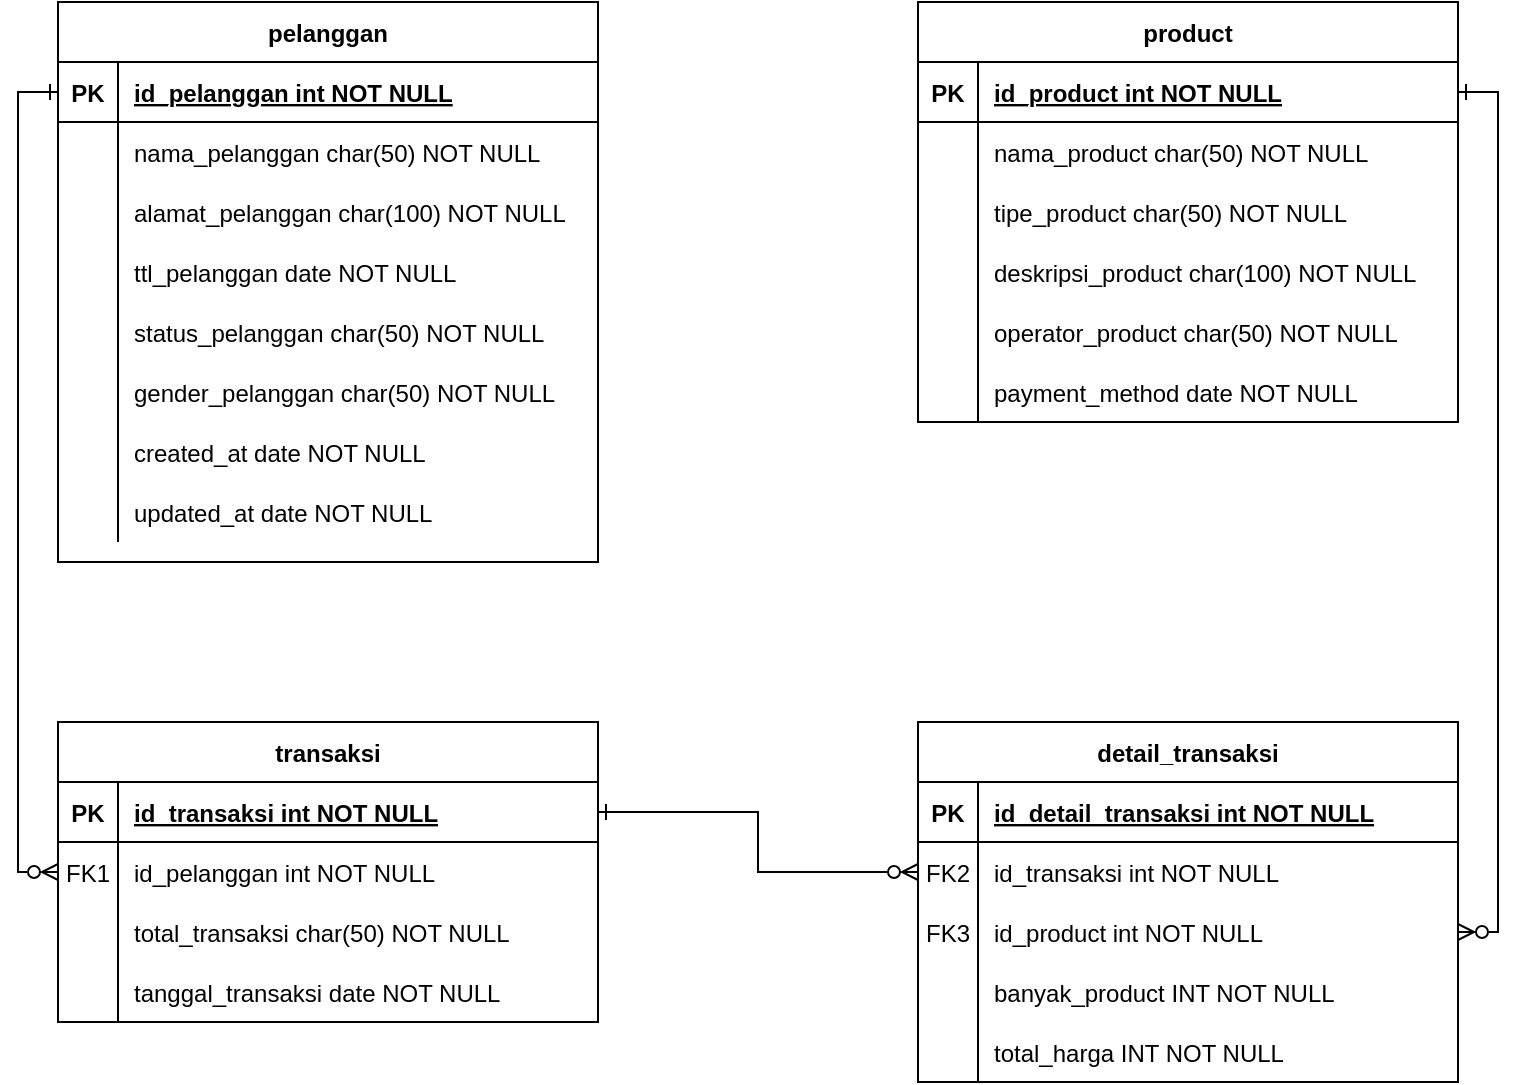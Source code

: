 <mxfile version="15.4.3" type="device"><diagram id="R2lEEEUBdFMjLlhIrx00" name="Page-1"><mxGraphModel dx="1221" dy="644" grid="1" gridSize="10" guides="1" tooltips="1" connect="1" arrows="1" fold="1" page="1" pageScale="1" pageWidth="850" pageHeight="1100" math="0" shadow="0" extFonts="Permanent Marker^https://fonts.googleapis.com/css?family=Permanent+Marker"><root><mxCell id="0"/><mxCell id="1" parent="0"/><mxCell id="ZMdDoHBwopJvVruiZQSv-1" value="pelanggan" style="shape=table;startSize=30;container=1;collapsible=1;childLayout=tableLayout;fixedRows=1;rowLines=0;fontStyle=1;align=center;resizeLast=1;" vertex="1" parent="1"><mxGeometry x="90" y="210" width="270" height="280" as="geometry"><mxRectangle x="120" y="520" width="90" height="30" as="alternateBounds"/></mxGeometry></mxCell><mxCell id="ZMdDoHBwopJvVruiZQSv-2" value="" style="shape=partialRectangle;collapsible=0;dropTarget=0;pointerEvents=0;fillColor=none;points=[[0,0.5],[1,0.5]];portConstraint=eastwest;top=0;left=0;right=0;bottom=1;" vertex="1" parent="ZMdDoHBwopJvVruiZQSv-1"><mxGeometry y="30" width="270" height="30" as="geometry"/></mxCell><mxCell id="ZMdDoHBwopJvVruiZQSv-3" value="PK" style="shape=partialRectangle;overflow=hidden;connectable=0;fillColor=none;top=0;left=0;bottom=0;right=0;fontStyle=1;" vertex="1" parent="ZMdDoHBwopJvVruiZQSv-2"><mxGeometry width="30" height="30" as="geometry"><mxRectangle width="30" height="30" as="alternateBounds"/></mxGeometry></mxCell><mxCell id="ZMdDoHBwopJvVruiZQSv-4" value="id_pelanggan int NOT NULL " style="shape=partialRectangle;overflow=hidden;connectable=0;fillColor=none;top=0;left=0;bottom=0;right=0;align=left;spacingLeft=6;fontStyle=5;" vertex="1" parent="ZMdDoHBwopJvVruiZQSv-2"><mxGeometry x="30" width="240" height="30" as="geometry"><mxRectangle width="240" height="30" as="alternateBounds"/></mxGeometry></mxCell><mxCell id="ZMdDoHBwopJvVruiZQSv-5" value="" style="shape=partialRectangle;collapsible=0;dropTarget=0;pointerEvents=0;fillColor=none;points=[[0,0.5],[1,0.5]];portConstraint=eastwest;top=0;left=0;right=0;bottom=0;" vertex="1" parent="ZMdDoHBwopJvVruiZQSv-1"><mxGeometry y="60" width="270" height="30" as="geometry"/></mxCell><mxCell id="ZMdDoHBwopJvVruiZQSv-6" value="" style="shape=partialRectangle;overflow=hidden;connectable=0;fillColor=none;top=0;left=0;bottom=0;right=0;" vertex="1" parent="ZMdDoHBwopJvVruiZQSv-5"><mxGeometry width="30" height="30" as="geometry"><mxRectangle width="30" height="30" as="alternateBounds"/></mxGeometry></mxCell><mxCell id="ZMdDoHBwopJvVruiZQSv-7" value="nama_pelanggan char(50) NOT NULL" style="shape=partialRectangle;overflow=hidden;connectable=0;fillColor=none;top=0;left=0;bottom=0;right=0;align=left;spacingLeft=6;" vertex="1" parent="ZMdDoHBwopJvVruiZQSv-5"><mxGeometry x="30" width="240" height="30" as="geometry"><mxRectangle width="240" height="30" as="alternateBounds"/></mxGeometry></mxCell><mxCell id="ZMdDoHBwopJvVruiZQSv-14" value="" style="shape=partialRectangle;collapsible=0;dropTarget=0;pointerEvents=0;fillColor=none;points=[[0,0.5],[1,0.5]];portConstraint=eastwest;top=0;left=0;right=0;bottom=0;" vertex="1" parent="ZMdDoHBwopJvVruiZQSv-1"><mxGeometry y="90" width="270" height="30" as="geometry"/></mxCell><mxCell id="ZMdDoHBwopJvVruiZQSv-15" value="" style="shape=partialRectangle;overflow=hidden;connectable=0;fillColor=none;top=0;left=0;bottom=0;right=0;" vertex="1" parent="ZMdDoHBwopJvVruiZQSv-14"><mxGeometry width="30" height="30" as="geometry"><mxRectangle width="30" height="30" as="alternateBounds"/></mxGeometry></mxCell><mxCell id="ZMdDoHBwopJvVruiZQSv-16" value="alamat_pelanggan char(100) NOT NULL" style="shape=partialRectangle;overflow=hidden;connectable=0;fillColor=none;top=0;left=0;bottom=0;right=0;align=left;spacingLeft=6;" vertex="1" parent="ZMdDoHBwopJvVruiZQSv-14"><mxGeometry x="30" width="240" height="30" as="geometry"><mxRectangle width="240" height="30" as="alternateBounds"/></mxGeometry></mxCell><mxCell id="ZMdDoHBwopJvVruiZQSv-17" value="" style="shape=partialRectangle;collapsible=0;dropTarget=0;pointerEvents=0;fillColor=none;points=[[0,0.5],[1,0.5]];portConstraint=eastwest;top=0;left=0;right=0;bottom=0;" vertex="1" parent="ZMdDoHBwopJvVruiZQSv-1"><mxGeometry y="120" width="270" height="30" as="geometry"/></mxCell><mxCell id="ZMdDoHBwopJvVruiZQSv-18" value="" style="shape=partialRectangle;overflow=hidden;connectable=0;fillColor=none;top=0;left=0;bottom=0;right=0;" vertex="1" parent="ZMdDoHBwopJvVruiZQSv-17"><mxGeometry width="30" height="30" as="geometry"><mxRectangle width="30" height="30" as="alternateBounds"/></mxGeometry></mxCell><mxCell id="ZMdDoHBwopJvVruiZQSv-19" value="ttl_pelanggan date NOT NULL" style="shape=partialRectangle;overflow=hidden;connectable=0;fillColor=none;top=0;left=0;bottom=0;right=0;align=left;spacingLeft=6;" vertex="1" parent="ZMdDoHBwopJvVruiZQSv-17"><mxGeometry x="30" width="240" height="30" as="geometry"><mxRectangle width="240" height="30" as="alternateBounds"/></mxGeometry></mxCell><mxCell id="ZMdDoHBwopJvVruiZQSv-20" value="" style="shape=partialRectangle;collapsible=0;dropTarget=0;pointerEvents=0;fillColor=none;points=[[0,0.5],[1,0.5]];portConstraint=eastwest;top=0;left=0;right=0;bottom=0;" vertex="1" parent="ZMdDoHBwopJvVruiZQSv-1"><mxGeometry y="150" width="270" height="30" as="geometry"/></mxCell><mxCell id="ZMdDoHBwopJvVruiZQSv-21" value="" style="shape=partialRectangle;overflow=hidden;connectable=0;fillColor=none;top=0;left=0;bottom=0;right=0;" vertex="1" parent="ZMdDoHBwopJvVruiZQSv-20"><mxGeometry width="30" height="30" as="geometry"><mxRectangle width="30" height="30" as="alternateBounds"/></mxGeometry></mxCell><mxCell id="ZMdDoHBwopJvVruiZQSv-22" value="status_pelanggan char(50) NOT NULL" style="shape=partialRectangle;overflow=hidden;connectable=0;fillColor=none;top=0;left=0;bottom=0;right=0;align=left;spacingLeft=6;" vertex="1" parent="ZMdDoHBwopJvVruiZQSv-20"><mxGeometry x="30" width="240" height="30" as="geometry"><mxRectangle width="240" height="30" as="alternateBounds"/></mxGeometry></mxCell><mxCell id="ZMdDoHBwopJvVruiZQSv-23" value="" style="shape=partialRectangle;collapsible=0;dropTarget=0;pointerEvents=0;fillColor=none;points=[[0,0.5],[1,0.5]];portConstraint=eastwest;top=0;left=0;right=0;bottom=0;" vertex="1" parent="ZMdDoHBwopJvVruiZQSv-1"><mxGeometry y="180" width="270" height="30" as="geometry"/></mxCell><mxCell id="ZMdDoHBwopJvVruiZQSv-24" value="" style="shape=partialRectangle;overflow=hidden;connectable=0;fillColor=none;top=0;left=0;bottom=0;right=0;" vertex="1" parent="ZMdDoHBwopJvVruiZQSv-23"><mxGeometry width="30" height="30" as="geometry"><mxRectangle width="30" height="30" as="alternateBounds"/></mxGeometry></mxCell><mxCell id="ZMdDoHBwopJvVruiZQSv-25" value="gender_pelanggan char(50) NOT NULL" style="shape=partialRectangle;overflow=hidden;connectable=0;fillColor=none;top=0;left=0;bottom=0;right=0;align=left;spacingLeft=6;" vertex="1" parent="ZMdDoHBwopJvVruiZQSv-23"><mxGeometry x="30" width="240" height="30" as="geometry"><mxRectangle width="240" height="30" as="alternateBounds"/></mxGeometry></mxCell><mxCell id="ZMdDoHBwopJvVruiZQSv-26" value="" style="shape=partialRectangle;collapsible=0;dropTarget=0;pointerEvents=0;fillColor=none;points=[[0,0.5],[1,0.5]];portConstraint=eastwest;top=0;left=0;right=0;bottom=0;" vertex="1" parent="ZMdDoHBwopJvVruiZQSv-1"><mxGeometry y="210" width="270" height="30" as="geometry"/></mxCell><mxCell id="ZMdDoHBwopJvVruiZQSv-27" value="" style="shape=partialRectangle;overflow=hidden;connectable=0;fillColor=none;top=0;left=0;bottom=0;right=0;" vertex="1" parent="ZMdDoHBwopJvVruiZQSv-26"><mxGeometry width="30" height="30" as="geometry"><mxRectangle width="30" height="30" as="alternateBounds"/></mxGeometry></mxCell><mxCell id="ZMdDoHBwopJvVruiZQSv-28" value="created_at date NOT NULL" style="shape=partialRectangle;overflow=hidden;connectable=0;fillColor=none;top=0;left=0;bottom=0;right=0;align=left;spacingLeft=6;" vertex="1" parent="ZMdDoHBwopJvVruiZQSv-26"><mxGeometry x="30" width="240" height="30" as="geometry"><mxRectangle width="240" height="30" as="alternateBounds"/></mxGeometry></mxCell><mxCell id="ZMdDoHBwopJvVruiZQSv-29" value="" style="shape=partialRectangle;collapsible=0;dropTarget=0;pointerEvents=0;fillColor=none;points=[[0,0.5],[1,0.5]];portConstraint=eastwest;top=0;left=0;right=0;bottom=0;" vertex="1" parent="ZMdDoHBwopJvVruiZQSv-1"><mxGeometry y="240" width="270" height="30" as="geometry"/></mxCell><mxCell id="ZMdDoHBwopJvVruiZQSv-30" value="" style="shape=partialRectangle;overflow=hidden;connectable=0;fillColor=none;top=0;left=0;bottom=0;right=0;" vertex="1" parent="ZMdDoHBwopJvVruiZQSv-29"><mxGeometry width="30" height="30" as="geometry"><mxRectangle width="30" height="30" as="alternateBounds"/></mxGeometry></mxCell><mxCell id="ZMdDoHBwopJvVruiZQSv-31" value="updated_at date NOT NULL" style="shape=partialRectangle;overflow=hidden;connectable=0;fillColor=none;top=0;left=0;bottom=0;right=0;align=left;spacingLeft=6;" vertex="1" parent="ZMdDoHBwopJvVruiZQSv-29"><mxGeometry x="30" width="240" height="30" as="geometry"><mxRectangle width="240" height="30" as="alternateBounds"/></mxGeometry></mxCell><mxCell id="ZMdDoHBwopJvVruiZQSv-57" value="product" style="shape=table;startSize=30;container=1;collapsible=1;childLayout=tableLayout;fixedRows=1;rowLines=0;fontStyle=1;align=center;resizeLast=1;" vertex="1" parent="1"><mxGeometry x="520" y="210" width="270" height="210" as="geometry"><mxRectangle x="120" y="520" width="90" height="30" as="alternateBounds"/></mxGeometry></mxCell><mxCell id="ZMdDoHBwopJvVruiZQSv-58" value="" style="shape=partialRectangle;collapsible=0;dropTarget=0;pointerEvents=0;fillColor=none;points=[[0,0.5],[1,0.5]];portConstraint=eastwest;top=0;left=0;right=0;bottom=1;" vertex="1" parent="ZMdDoHBwopJvVruiZQSv-57"><mxGeometry y="30" width="270" height="30" as="geometry"/></mxCell><mxCell id="ZMdDoHBwopJvVruiZQSv-59" value="PK" style="shape=partialRectangle;overflow=hidden;connectable=0;fillColor=none;top=0;left=0;bottom=0;right=0;fontStyle=1;" vertex="1" parent="ZMdDoHBwopJvVruiZQSv-58"><mxGeometry width="30" height="30" as="geometry"><mxRectangle width="30" height="30" as="alternateBounds"/></mxGeometry></mxCell><mxCell id="ZMdDoHBwopJvVruiZQSv-60" value="id_product int NOT NULL " style="shape=partialRectangle;overflow=hidden;connectable=0;fillColor=none;top=0;left=0;bottom=0;right=0;align=left;spacingLeft=6;fontStyle=5;" vertex="1" parent="ZMdDoHBwopJvVruiZQSv-58"><mxGeometry x="30" width="240" height="30" as="geometry"><mxRectangle width="240" height="30" as="alternateBounds"/></mxGeometry></mxCell><mxCell id="ZMdDoHBwopJvVruiZQSv-61" value="" style="shape=partialRectangle;collapsible=0;dropTarget=0;pointerEvents=0;fillColor=none;points=[[0,0.5],[1,0.5]];portConstraint=eastwest;top=0;left=0;right=0;bottom=0;" vertex="1" parent="ZMdDoHBwopJvVruiZQSv-57"><mxGeometry y="60" width="270" height="30" as="geometry"/></mxCell><mxCell id="ZMdDoHBwopJvVruiZQSv-62" value="" style="shape=partialRectangle;overflow=hidden;connectable=0;fillColor=none;top=0;left=0;bottom=0;right=0;" vertex="1" parent="ZMdDoHBwopJvVruiZQSv-61"><mxGeometry width="30" height="30" as="geometry"><mxRectangle width="30" height="30" as="alternateBounds"/></mxGeometry></mxCell><mxCell id="ZMdDoHBwopJvVruiZQSv-63" value="nama_product char(50) NOT NULL" style="shape=partialRectangle;overflow=hidden;connectable=0;fillColor=none;top=0;left=0;bottom=0;right=0;align=left;spacingLeft=6;" vertex="1" parent="ZMdDoHBwopJvVruiZQSv-61"><mxGeometry x="30" width="240" height="30" as="geometry"><mxRectangle width="240" height="30" as="alternateBounds"/></mxGeometry></mxCell><mxCell id="ZMdDoHBwopJvVruiZQSv-64" value="" style="shape=partialRectangle;collapsible=0;dropTarget=0;pointerEvents=0;fillColor=none;points=[[0,0.5],[1,0.5]];portConstraint=eastwest;top=0;left=0;right=0;bottom=0;" vertex="1" parent="ZMdDoHBwopJvVruiZQSv-57"><mxGeometry y="90" width="270" height="30" as="geometry"/></mxCell><mxCell id="ZMdDoHBwopJvVruiZQSv-65" value="" style="shape=partialRectangle;overflow=hidden;connectable=0;fillColor=none;top=0;left=0;bottom=0;right=0;" vertex="1" parent="ZMdDoHBwopJvVruiZQSv-64"><mxGeometry width="30" height="30" as="geometry"><mxRectangle width="30" height="30" as="alternateBounds"/></mxGeometry></mxCell><mxCell id="ZMdDoHBwopJvVruiZQSv-66" value="tipe_product char(50) NOT NULL" style="shape=partialRectangle;overflow=hidden;connectable=0;fillColor=none;top=0;left=0;bottom=0;right=0;align=left;spacingLeft=6;" vertex="1" parent="ZMdDoHBwopJvVruiZQSv-64"><mxGeometry x="30" width="240" height="30" as="geometry"><mxRectangle width="240" height="30" as="alternateBounds"/></mxGeometry></mxCell><mxCell id="ZMdDoHBwopJvVruiZQSv-70" value="" style="shape=partialRectangle;collapsible=0;dropTarget=0;pointerEvents=0;fillColor=none;points=[[0,0.5],[1,0.5]];portConstraint=eastwest;top=0;left=0;right=0;bottom=0;" vertex="1" parent="ZMdDoHBwopJvVruiZQSv-57"><mxGeometry y="120" width="270" height="30" as="geometry"/></mxCell><mxCell id="ZMdDoHBwopJvVruiZQSv-71" value="" style="shape=partialRectangle;overflow=hidden;connectable=0;fillColor=none;top=0;left=0;bottom=0;right=0;" vertex="1" parent="ZMdDoHBwopJvVruiZQSv-70"><mxGeometry width="30" height="30" as="geometry"><mxRectangle width="30" height="30" as="alternateBounds"/></mxGeometry></mxCell><mxCell id="ZMdDoHBwopJvVruiZQSv-72" value="deskripsi_product char(100) NOT NULL" style="shape=partialRectangle;overflow=hidden;connectable=0;fillColor=none;top=0;left=0;bottom=0;right=0;align=left;spacingLeft=6;" vertex="1" parent="ZMdDoHBwopJvVruiZQSv-70"><mxGeometry x="30" width="240" height="30" as="geometry"><mxRectangle width="240" height="30" as="alternateBounds"/></mxGeometry></mxCell><mxCell id="ZMdDoHBwopJvVruiZQSv-73" value="" style="shape=partialRectangle;collapsible=0;dropTarget=0;pointerEvents=0;fillColor=none;points=[[0,0.5],[1,0.5]];portConstraint=eastwest;top=0;left=0;right=0;bottom=0;" vertex="1" parent="ZMdDoHBwopJvVruiZQSv-57"><mxGeometry y="150" width="270" height="30" as="geometry"/></mxCell><mxCell id="ZMdDoHBwopJvVruiZQSv-74" value="" style="shape=partialRectangle;overflow=hidden;connectable=0;fillColor=none;top=0;left=0;bottom=0;right=0;" vertex="1" parent="ZMdDoHBwopJvVruiZQSv-73"><mxGeometry width="30" height="30" as="geometry"><mxRectangle width="30" height="30" as="alternateBounds"/></mxGeometry></mxCell><mxCell id="ZMdDoHBwopJvVruiZQSv-75" value="operator_product char(50) NOT NULL" style="shape=partialRectangle;overflow=hidden;connectable=0;fillColor=none;top=0;left=0;bottom=0;right=0;align=left;spacingLeft=6;" vertex="1" parent="ZMdDoHBwopJvVruiZQSv-73"><mxGeometry x="30" width="240" height="30" as="geometry"><mxRectangle width="240" height="30" as="alternateBounds"/></mxGeometry></mxCell><mxCell id="ZMdDoHBwopJvVruiZQSv-76" value="" style="shape=partialRectangle;collapsible=0;dropTarget=0;pointerEvents=0;fillColor=none;points=[[0,0.5],[1,0.5]];portConstraint=eastwest;top=0;left=0;right=0;bottom=0;" vertex="1" parent="ZMdDoHBwopJvVruiZQSv-57"><mxGeometry y="180" width="270" height="30" as="geometry"/></mxCell><mxCell id="ZMdDoHBwopJvVruiZQSv-77" value="" style="shape=partialRectangle;overflow=hidden;connectable=0;fillColor=none;top=0;left=0;bottom=0;right=0;" vertex="1" parent="ZMdDoHBwopJvVruiZQSv-76"><mxGeometry width="30" height="30" as="geometry"><mxRectangle width="30" height="30" as="alternateBounds"/></mxGeometry></mxCell><mxCell id="ZMdDoHBwopJvVruiZQSv-78" value="payment_method date NOT NULL" style="shape=partialRectangle;overflow=hidden;connectable=0;fillColor=none;top=0;left=0;bottom=0;right=0;align=left;spacingLeft=6;" vertex="1" parent="ZMdDoHBwopJvVruiZQSv-76"><mxGeometry x="30" width="240" height="30" as="geometry"><mxRectangle width="240" height="30" as="alternateBounds"/></mxGeometry></mxCell><mxCell id="ZMdDoHBwopJvVruiZQSv-82" value="transaksi" style="shape=table;startSize=30;container=1;collapsible=1;childLayout=tableLayout;fixedRows=1;rowLines=0;fontStyle=1;align=center;resizeLast=1;" vertex="1" parent="1"><mxGeometry x="90" y="570" width="270" height="150" as="geometry"><mxRectangle x="120" y="520" width="90" height="30" as="alternateBounds"/></mxGeometry></mxCell><mxCell id="ZMdDoHBwopJvVruiZQSv-83" value="" style="shape=partialRectangle;collapsible=0;dropTarget=0;pointerEvents=0;fillColor=none;points=[[0,0.5],[1,0.5]];portConstraint=eastwest;top=0;left=0;right=0;bottom=1;" vertex="1" parent="ZMdDoHBwopJvVruiZQSv-82"><mxGeometry y="30" width="270" height="30" as="geometry"/></mxCell><mxCell id="ZMdDoHBwopJvVruiZQSv-84" value="PK" style="shape=partialRectangle;overflow=hidden;connectable=0;fillColor=none;top=0;left=0;bottom=0;right=0;fontStyle=1;" vertex="1" parent="ZMdDoHBwopJvVruiZQSv-83"><mxGeometry width="30" height="30" as="geometry"><mxRectangle width="30" height="30" as="alternateBounds"/></mxGeometry></mxCell><mxCell id="ZMdDoHBwopJvVruiZQSv-85" value="id_transaksi int NOT NULL " style="shape=partialRectangle;overflow=hidden;connectable=0;fillColor=none;top=0;left=0;bottom=0;right=0;align=left;spacingLeft=6;fontStyle=5;" vertex="1" parent="ZMdDoHBwopJvVruiZQSv-83"><mxGeometry x="30" width="240" height="30" as="geometry"><mxRectangle width="240" height="30" as="alternateBounds"/></mxGeometry></mxCell><mxCell id="ZMdDoHBwopJvVruiZQSv-86" value="" style="shape=partialRectangle;collapsible=0;dropTarget=0;pointerEvents=0;fillColor=none;points=[[0,0.5],[1,0.5]];portConstraint=eastwest;top=0;left=0;right=0;bottom=0;" vertex="1" parent="ZMdDoHBwopJvVruiZQSv-82"><mxGeometry y="60" width="270" height="30" as="geometry"/></mxCell><mxCell id="ZMdDoHBwopJvVruiZQSv-87" value="FK1" style="shape=partialRectangle;overflow=hidden;connectable=0;fillColor=none;top=0;left=0;bottom=0;right=0;" vertex="1" parent="ZMdDoHBwopJvVruiZQSv-86"><mxGeometry width="30" height="30" as="geometry"><mxRectangle width="30" height="30" as="alternateBounds"/></mxGeometry></mxCell><mxCell id="ZMdDoHBwopJvVruiZQSv-88" value="id_pelanggan int NOT NULL" style="shape=partialRectangle;overflow=hidden;connectable=0;fillColor=none;top=0;left=0;bottom=0;right=0;align=left;spacingLeft=6;" vertex="1" parent="ZMdDoHBwopJvVruiZQSv-86"><mxGeometry x="30" width="240" height="30" as="geometry"><mxRectangle width="240" height="30" as="alternateBounds"/></mxGeometry></mxCell><mxCell id="ZMdDoHBwopJvVruiZQSv-89" value="" style="shape=partialRectangle;collapsible=0;dropTarget=0;pointerEvents=0;fillColor=none;points=[[0,0.5],[1,0.5]];portConstraint=eastwest;top=0;left=0;right=0;bottom=0;" vertex="1" parent="ZMdDoHBwopJvVruiZQSv-82"><mxGeometry y="90" width="270" height="30" as="geometry"/></mxCell><mxCell id="ZMdDoHBwopJvVruiZQSv-90" value="" style="shape=partialRectangle;overflow=hidden;connectable=0;fillColor=none;top=0;left=0;bottom=0;right=0;" vertex="1" parent="ZMdDoHBwopJvVruiZQSv-89"><mxGeometry width="30" height="30" as="geometry"><mxRectangle width="30" height="30" as="alternateBounds"/></mxGeometry></mxCell><mxCell id="ZMdDoHBwopJvVruiZQSv-91" value="total_transaksi char(50) NOT NULL" style="shape=partialRectangle;overflow=hidden;connectable=0;fillColor=none;top=0;left=0;bottom=0;right=0;align=left;spacingLeft=6;" vertex="1" parent="ZMdDoHBwopJvVruiZQSv-89"><mxGeometry x="30" width="240" height="30" as="geometry"><mxRectangle width="240" height="30" as="alternateBounds"/></mxGeometry></mxCell><mxCell id="ZMdDoHBwopJvVruiZQSv-92" value="" style="shape=partialRectangle;collapsible=0;dropTarget=0;pointerEvents=0;fillColor=none;points=[[0,0.5],[1,0.5]];portConstraint=eastwest;top=0;left=0;right=0;bottom=0;" vertex="1" parent="ZMdDoHBwopJvVruiZQSv-82"><mxGeometry y="120" width="270" height="30" as="geometry"/></mxCell><mxCell id="ZMdDoHBwopJvVruiZQSv-93" value="" style="shape=partialRectangle;overflow=hidden;connectable=0;fillColor=none;top=0;left=0;bottom=0;right=0;" vertex="1" parent="ZMdDoHBwopJvVruiZQSv-92"><mxGeometry width="30" height="30" as="geometry"><mxRectangle width="30" height="30" as="alternateBounds"/></mxGeometry></mxCell><mxCell id="ZMdDoHBwopJvVruiZQSv-94" value="tanggal_transaksi date NOT NULL" style="shape=partialRectangle;overflow=hidden;connectable=0;fillColor=none;top=0;left=0;bottom=0;right=0;align=left;spacingLeft=6;" vertex="1" parent="ZMdDoHBwopJvVruiZQSv-92"><mxGeometry x="30" width="240" height="30" as="geometry"><mxRectangle width="240" height="30" as="alternateBounds"/></mxGeometry></mxCell><mxCell id="ZMdDoHBwopJvVruiZQSv-104" style="edgeStyle=orthogonalEdgeStyle;rounded=0;orthogonalLoop=1;jettySize=auto;html=1;exitX=0;exitY=0.5;exitDx=0;exitDy=0;entryX=0;entryY=0.5;entryDx=0;entryDy=0;startArrow=ERone;startFill=0;endArrow=ERzeroToMany;endFill=0;" edge="1" parent="1" source="ZMdDoHBwopJvVruiZQSv-2" target="ZMdDoHBwopJvVruiZQSv-86"><mxGeometry relative="1" as="geometry"/></mxCell><mxCell id="ZMdDoHBwopJvVruiZQSv-105" value="detail_transaksi" style="shape=table;startSize=30;container=1;collapsible=1;childLayout=tableLayout;fixedRows=1;rowLines=0;fontStyle=1;align=center;resizeLast=1;" vertex="1" parent="1"><mxGeometry x="520" y="570" width="270" height="180" as="geometry"><mxRectangle x="120" y="520" width="90" height="30" as="alternateBounds"/></mxGeometry></mxCell><mxCell id="ZMdDoHBwopJvVruiZQSv-106" value="" style="shape=partialRectangle;collapsible=0;dropTarget=0;pointerEvents=0;fillColor=none;points=[[0,0.5],[1,0.5]];portConstraint=eastwest;top=0;left=0;right=0;bottom=1;" vertex="1" parent="ZMdDoHBwopJvVruiZQSv-105"><mxGeometry y="30" width="270" height="30" as="geometry"/></mxCell><mxCell id="ZMdDoHBwopJvVruiZQSv-107" value="PK" style="shape=partialRectangle;overflow=hidden;connectable=0;fillColor=none;top=0;left=0;bottom=0;right=0;fontStyle=1;" vertex="1" parent="ZMdDoHBwopJvVruiZQSv-106"><mxGeometry width="30" height="30" as="geometry"><mxRectangle width="30" height="30" as="alternateBounds"/></mxGeometry></mxCell><mxCell id="ZMdDoHBwopJvVruiZQSv-108" value="id_detail_transaksi int NOT NULL " style="shape=partialRectangle;overflow=hidden;connectable=0;fillColor=none;top=0;left=0;bottom=0;right=0;align=left;spacingLeft=6;fontStyle=5;" vertex="1" parent="ZMdDoHBwopJvVruiZQSv-106"><mxGeometry x="30" width="240" height="30" as="geometry"><mxRectangle width="240" height="30" as="alternateBounds"/></mxGeometry></mxCell><mxCell id="ZMdDoHBwopJvVruiZQSv-109" value="" style="shape=partialRectangle;collapsible=0;dropTarget=0;pointerEvents=0;fillColor=none;points=[[0,0.5],[1,0.5]];portConstraint=eastwest;top=0;left=0;right=0;bottom=0;" vertex="1" parent="ZMdDoHBwopJvVruiZQSv-105"><mxGeometry y="60" width="270" height="30" as="geometry"/></mxCell><mxCell id="ZMdDoHBwopJvVruiZQSv-110" value="FK2" style="shape=partialRectangle;overflow=hidden;connectable=0;fillColor=none;top=0;left=0;bottom=0;right=0;" vertex="1" parent="ZMdDoHBwopJvVruiZQSv-109"><mxGeometry width="30" height="30" as="geometry"><mxRectangle width="30" height="30" as="alternateBounds"/></mxGeometry></mxCell><mxCell id="ZMdDoHBwopJvVruiZQSv-111" value="id_transaksi int NOT NULL" style="shape=partialRectangle;overflow=hidden;connectable=0;fillColor=none;top=0;left=0;bottom=0;right=0;align=left;spacingLeft=6;" vertex="1" parent="ZMdDoHBwopJvVruiZQSv-109"><mxGeometry x="30" width="240" height="30" as="geometry"><mxRectangle width="240" height="30" as="alternateBounds"/></mxGeometry></mxCell><mxCell id="ZMdDoHBwopJvVruiZQSv-118" value="" style="shape=partialRectangle;collapsible=0;dropTarget=0;pointerEvents=0;fillColor=none;points=[[0,0.5],[1,0.5]];portConstraint=eastwest;top=0;left=0;right=0;bottom=0;" vertex="1" parent="ZMdDoHBwopJvVruiZQSv-105"><mxGeometry y="90" width="270" height="30" as="geometry"/></mxCell><mxCell id="ZMdDoHBwopJvVruiZQSv-119" value="FK3" style="shape=partialRectangle;overflow=hidden;connectable=0;fillColor=none;top=0;left=0;bottom=0;right=0;" vertex="1" parent="ZMdDoHBwopJvVruiZQSv-118"><mxGeometry width="30" height="30" as="geometry"><mxRectangle width="30" height="30" as="alternateBounds"/></mxGeometry></mxCell><mxCell id="ZMdDoHBwopJvVruiZQSv-120" value="id_product int NOT NULL" style="shape=partialRectangle;overflow=hidden;connectable=0;fillColor=none;top=0;left=0;bottom=0;right=0;align=left;spacingLeft=6;" vertex="1" parent="ZMdDoHBwopJvVruiZQSv-118"><mxGeometry x="30" width="240" height="30" as="geometry"><mxRectangle width="240" height="30" as="alternateBounds"/></mxGeometry></mxCell><mxCell id="ZMdDoHBwopJvVruiZQSv-112" value="" style="shape=partialRectangle;collapsible=0;dropTarget=0;pointerEvents=0;fillColor=none;points=[[0,0.5],[1,0.5]];portConstraint=eastwest;top=0;left=0;right=0;bottom=0;" vertex="1" parent="ZMdDoHBwopJvVruiZQSv-105"><mxGeometry y="120" width="270" height="30" as="geometry"/></mxCell><mxCell id="ZMdDoHBwopJvVruiZQSv-113" value="" style="shape=partialRectangle;overflow=hidden;connectable=0;fillColor=none;top=0;left=0;bottom=0;right=0;" vertex="1" parent="ZMdDoHBwopJvVruiZQSv-112"><mxGeometry width="30" height="30" as="geometry"><mxRectangle width="30" height="30" as="alternateBounds"/></mxGeometry></mxCell><mxCell id="ZMdDoHBwopJvVruiZQSv-114" value="banyak_product INT NOT NULL" style="shape=partialRectangle;overflow=hidden;connectable=0;fillColor=none;top=0;left=0;bottom=0;right=0;align=left;spacingLeft=6;" vertex="1" parent="ZMdDoHBwopJvVruiZQSv-112"><mxGeometry x="30" width="240" height="30" as="geometry"><mxRectangle width="240" height="30" as="alternateBounds"/></mxGeometry></mxCell><mxCell id="ZMdDoHBwopJvVruiZQSv-115" value="" style="shape=partialRectangle;collapsible=0;dropTarget=0;pointerEvents=0;fillColor=none;points=[[0,0.5],[1,0.5]];portConstraint=eastwest;top=0;left=0;right=0;bottom=0;" vertex="1" parent="ZMdDoHBwopJvVruiZQSv-105"><mxGeometry y="150" width="270" height="30" as="geometry"/></mxCell><mxCell id="ZMdDoHBwopJvVruiZQSv-116" value="" style="shape=partialRectangle;overflow=hidden;connectable=0;fillColor=none;top=0;left=0;bottom=0;right=0;" vertex="1" parent="ZMdDoHBwopJvVruiZQSv-115"><mxGeometry width="30" height="30" as="geometry"><mxRectangle width="30" height="30" as="alternateBounds"/></mxGeometry></mxCell><mxCell id="ZMdDoHBwopJvVruiZQSv-117" value="total_harga INT NOT NULL" style="shape=partialRectangle;overflow=hidden;connectable=0;fillColor=none;top=0;left=0;bottom=0;right=0;align=left;spacingLeft=6;" vertex="1" parent="ZMdDoHBwopJvVruiZQSv-115"><mxGeometry x="30" width="240" height="30" as="geometry"><mxRectangle width="240" height="30" as="alternateBounds"/></mxGeometry></mxCell><mxCell id="ZMdDoHBwopJvVruiZQSv-121" style="edgeStyle=orthogonalEdgeStyle;rounded=0;orthogonalLoop=1;jettySize=auto;html=1;exitX=1;exitY=0.5;exitDx=0;exitDy=0;entryX=0;entryY=0.5;entryDx=0;entryDy=0;startArrow=ERone;startFill=0;endArrow=ERzeroToMany;endFill=0;" edge="1" parent="1" source="ZMdDoHBwopJvVruiZQSv-83" target="ZMdDoHBwopJvVruiZQSv-109"><mxGeometry relative="1" as="geometry"/></mxCell><mxCell id="ZMdDoHBwopJvVruiZQSv-122" style="edgeStyle=orthogonalEdgeStyle;rounded=0;orthogonalLoop=1;jettySize=auto;html=1;exitX=1;exitY=0.5;exitDx=0;exitDy=0;entryX=1;entryY=0.5;entryDx=0;entryDy=0;startArrow=ERone;startFill=0;endArrow=ERzeroToMany;endFill=0;" edge="1" parent="1" source="ZMdDoHBwopJvVruiZQSv-58" target="ZMdDoHBwopJvVruiZQSv-118"><mxGeometry relative="1" as="geometry"/></mxCell></root></mxGraphModel></diagram></mxfile>
